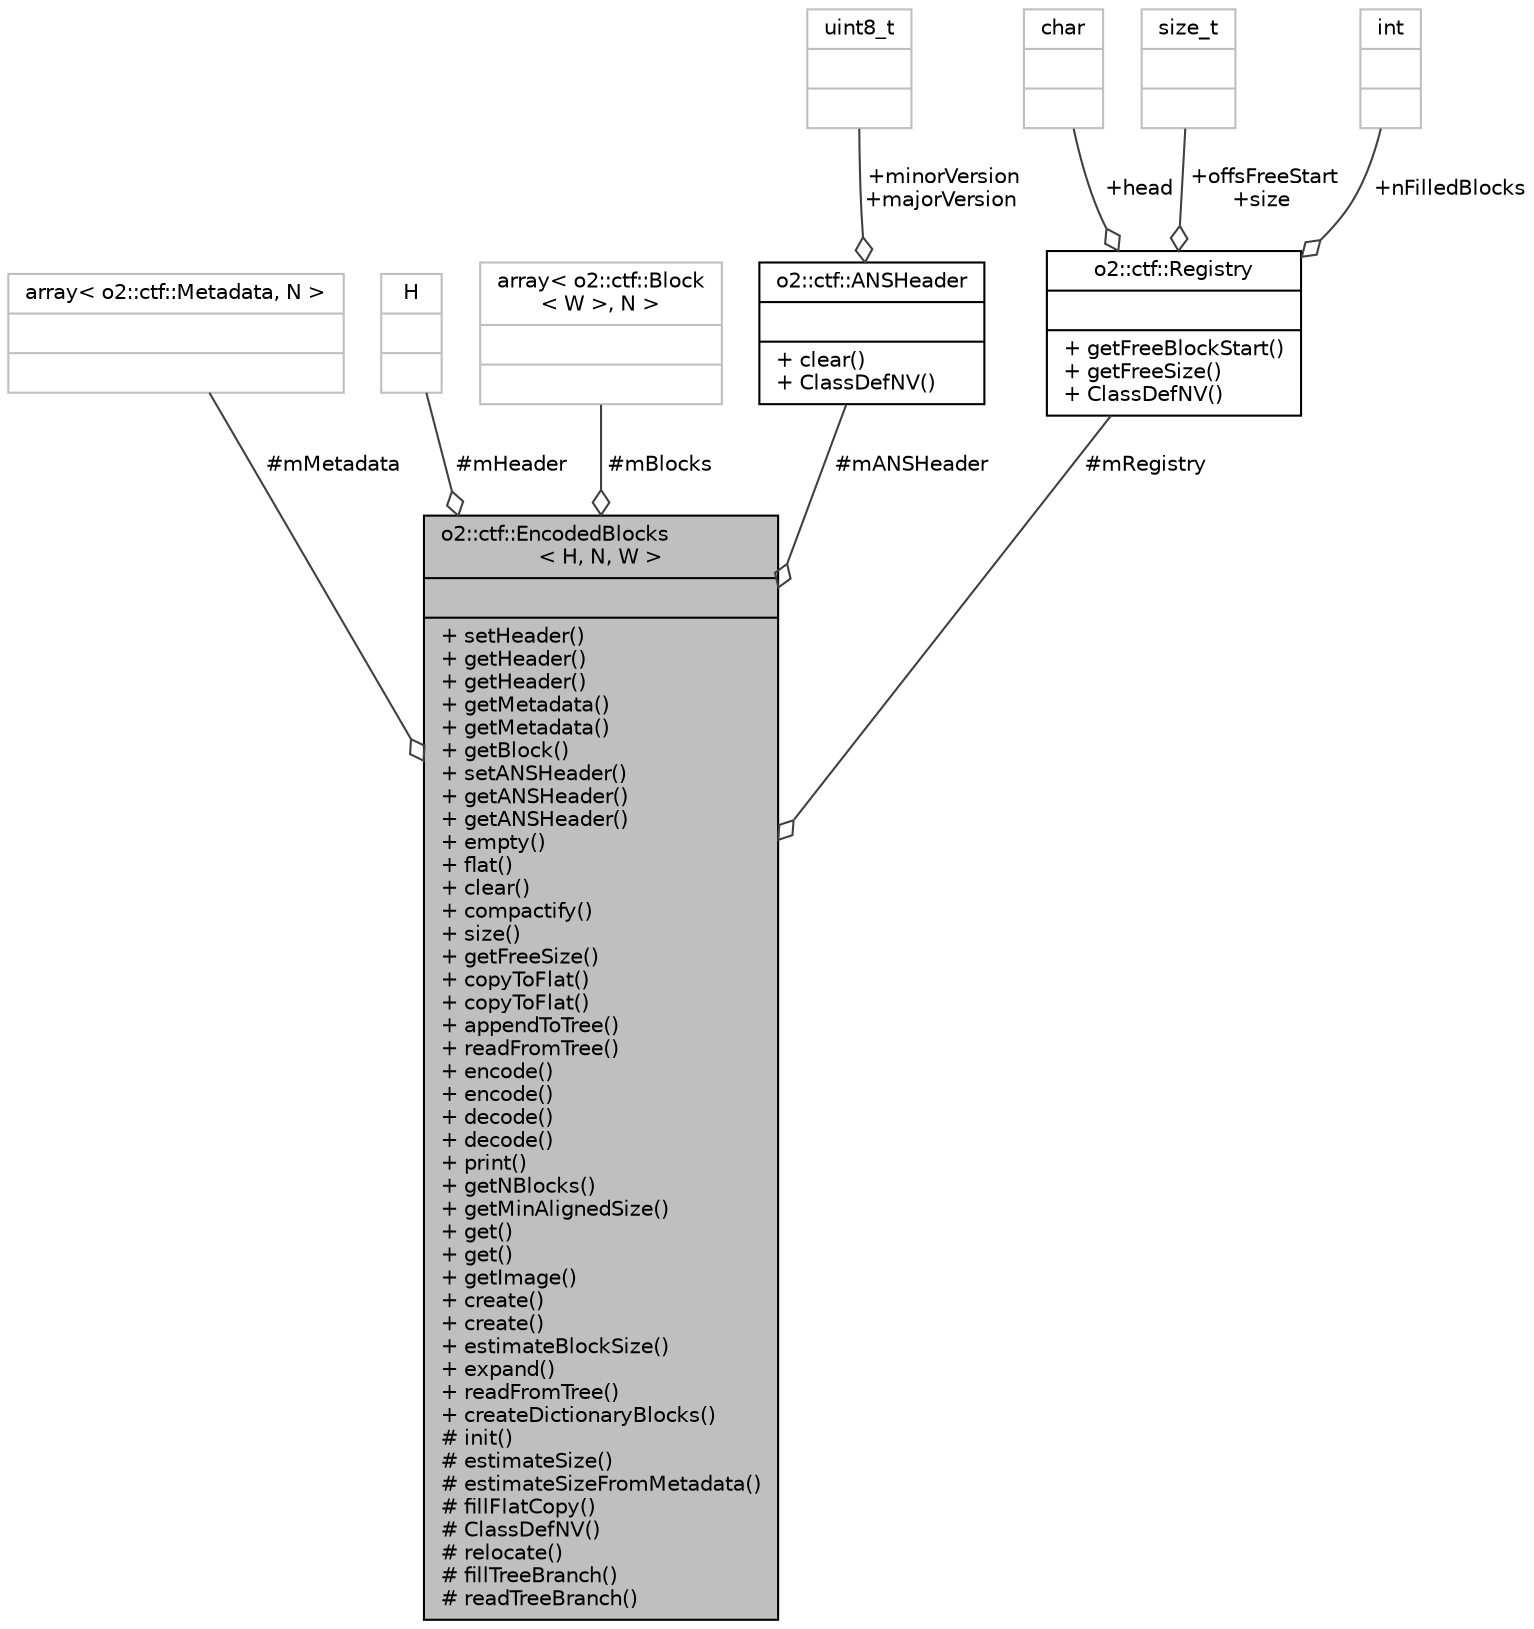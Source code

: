 digraph "o2::ctf::EncodedBlocks&lt; H, N, W &gt;"
{
 // INTERACTIVE_SVG=YES
  bgcolor="transparent";
  edge [fontname="Helvetica",fontsize="10",labelfontname="Helvetica",labelfontsize="10"];
  node [fontname="Helvetica",fontsize="10",shape=record];
  Node10 [label="{o2::ctf::EncodedBlocks\l\< H, N, W \>\n||+ setHeader()\l+ getHeader()\l+ getHeader()\l+ getMetadata()\l+ getMetadata()\l+ getBlock()\l+ setANSHeader()\l+ getANSHeader()\l+ getANSHeader()\l+ empty()\l+ flat()\l+ clear()\l+ compactify()\l+ size()\l+ getFreeSize()\l+ copyToFlat()\l+ copyToFlat()\l+ appendToTree()\l+ readFromTree()\l+ encode()\l+ encode()\l+ decode()\l+ decode()\l+ print()\l+ getNBlocks()\l+ getMinAlignedSize()\l+ get()\l+ get()\l+ getImage()\l+ create()\l+ create()\l+ estimateBlockSize()\l+ expand()\l+ readFromTree()\l+ createDictionaryBlocks()\l# init()\l# estimateSize()\l# estimateSizeFromMetadata()\l# fillFlatCopy()\l# ClassDefNV()\l# relocate()\l# fillTreeBranch()\l# readTreeBranch()\l}",height=0.2,width=0.4,color="black", fillcolor="grey75", style="filled", fontcolor="black"];
  Node11 -> Node10 [color="grey25",fontsize="10",style="solid",label=" #mMetadata" ,arrowhead="odiamond",fontname="Helvetica"];
  Node11 [label="{array\< o2::ctf::Metadata, N \>\n||}",height=0.2,width=0.4,color="grey75"];
  Node12 -> Node10 [color="grey25",fontsize="10",style="solid",label=" #mHeader" ,arrowhead="odiamond",fontname="Helvetica"];
  Node12 [label="{H\n||}",height=0.2,width=0.4,color="grey75"];
  Node13 -> Node10 [color="grey25",fontsize="10",style="solid",label=" #mBlocks" ,arrowhead="odiamond",fontname="Helvetica"];
  Node13 [label="{array\< o2::ctf::Block\l\< W \>, N \>\n||}",height=0.2,width=0.4,color="grey75"];
  Node14 -> Node10 [color="grey25",fontsize="10",style="solid",label=" #mANSHeader" ,arrowhead="odiamond",fontname="Helvetica"];
  Node14 [label="{o2::ctf::ANSHeader\n||+ clear()\l+ ClassDefNV()\l}",height=0.2,width=0.4,color="black",URL="$dc/dbb/structo2_1_1ctf_1_1ANSHeader.html",tooltip=">>======================== Auxiliary classes =======================>> "];
  Node15 -> Node14 [color="grey25",fontsize="10",style="solid",label=" +minorVersion\n+majorVersion" ,arrowhead="odiamond",fontname="Helvetica"];
  Node15 [label="{uint8_t\n||}",height=0.2,width=0.4,color="grey75"];
  Node16 -> Node10 [color="grey25",fontsize="10",style="solid",label=" #mRegistry" ,arrowhead="odiamond",fontname="Helvetica"];
  Node16 [label="{o2::ctf::Registry\n||+ getFreeBlockStart()\l+ getFreeSize()\l+ ClassDefNV()\l}",height=0.2,width=0.4,color="black",URL="$d0/d1c/structo2_1_1ctf_1_1Registry.html",tooltip="registry struct for the buffer start and offsets of writable space "];
  Node17 -> Node16 [color="grey25",fontsize="10",style="solid",label=" +head" ,arrowhead="odiamond",fontname="Helvetica"];
  Node17 [label="{char\n||}",height=0.2,width=0.4,color="grey75"];
  Node18 -> Node16 [color="grey25",fontsize="10",style="solid",label=" +offsFreeStart\n+size" ,arrowhead="odiamond",fontname="Helvetica"];
  Node18 [label="{size_t\n||}",height=0.2,width=0.4,color="grey75"];
  Node19 -> Node16 [color="grey25",fontsize="10",style="solid",label=" +nFilledBlocks" ,arrowhead="odiamond",fontname="Helvetica"];
  Node19 [label="{int\n||}",height=0.2,width=0.4,color="grey75"];
}
